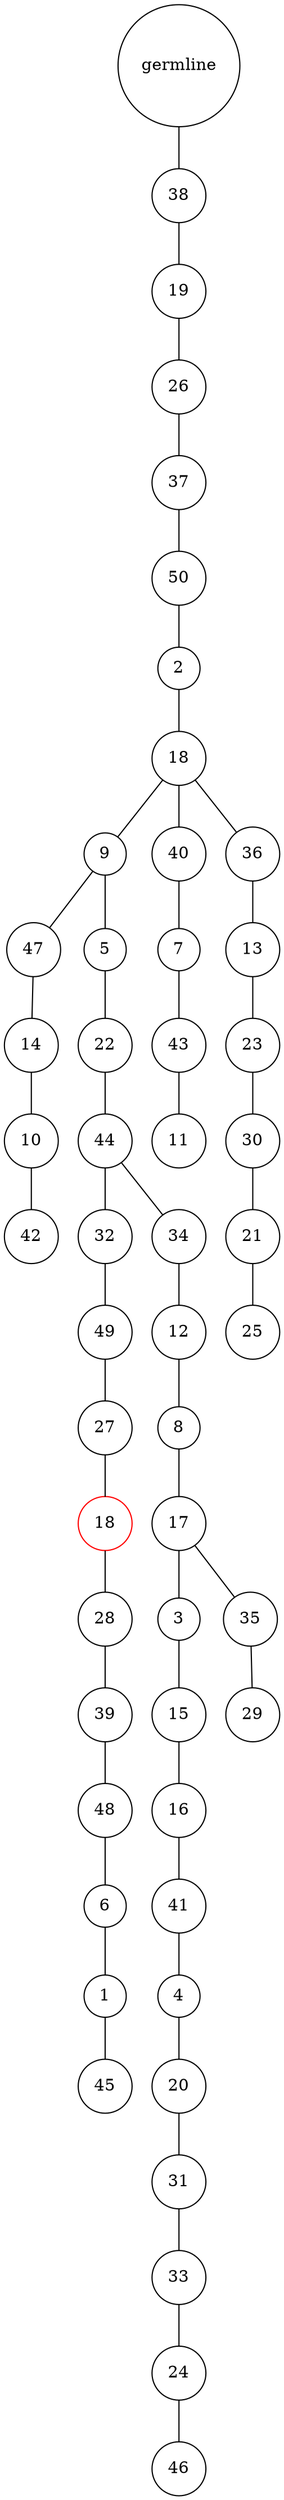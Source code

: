 graph {
	rankdir=UD;
	splines=line;
	node [shape=circle]
	"0x7f2d3c3176d0" [label="germline"];
	"0x7f2d3c317700" [label="38"];
	"0x7f2d3c3176d0" -- "0x7f2d3c317700" ;
	"0x7f2d3c317730" [label="19"];
	"0x7f2d3c317700" -- "0x7f2d3c317730" ;
	"0x7f2d3c317760" [label="26"];
	"0x7f2d3c317730" -- "0x7f2d3c317760" ;
	"0x7f2d3c317790" [label="37"];
	"0x7f2d3c317760" -- "0x7f2d3c317790" ;
	"0x7f2d3c3177c0" [label="50"];
	"0x7f2d3c317790" -- "0x7f2d3c3177c0" ;
	"0x7f2d3c3177f0" [label="2"];
	"0x7f2d3c3177c0" -- "0x7f2d3c3177f0" ;
	"0x7f2d3c317820" [label="18"];
	"0x7f2d3c3177f0" -- "0x7f2d3c317820" ;
	"0x7f2d3c317850" [label="9"];
	"0x7f2d3c317820" -- "0x7f2d3c317850" ;
	"0x7f2d3c317880" [label="47"];
	"0x7f2d3c317850" -- "0x7f2d3c317880" ;
	"0x7f2d3c3178b0" [label="14"];
	"0x7f2d3c317880" -- "0x7f2d3c3178b0" ;
	"0x7f2d3c3178e0" [label="10"];
	"0x7f2d3c3178b0" -- "0x7f2d3c3178e0" ;
	"0x7f2d3c317910" [label="42"];
	"0x7f2d3c3178e0" -- "0x7f2d3c317910" ;
	"0x7f2d3c317940" [label="5"];
	"0x7f2d3c317850" -- "0x7f2d3c317940" ;
	"0x7f2d3c317970" [label="22"];
	"0x7f2d3c317940" -- "0x7f2d3c317970" ;
	"0x7f2d3c3179a0" [label="44"];
	"0x7f2d3c317970" -- "0x7f2d3c3179a0" ;
	"0x7f2d3c3179d0" [label="32"];
	"0x7f2d3c3179a0" -- "0x7f2d3c3179d0" ;
	"0x7f2d3c317a00" [label="49"];
	"0x7f2d3c3179d0" -- "0x7f2d3c317a00" ;
	"0x7f2d3c317a30" [label="27"];
	"0x7f2d3c317a00" -- "0x7f2d3c317a30" ;
	"0x7f2d3c317a60" [label="18",color="red"];
	"0x7f2d3c317a30" -- "0x7f2d3c317a60" ;
	"0x7f2d3c317a90" [label="28"];
	"0x7f2d3c317a60" -- "0x7f2d3c317a90" ;
	"0x7f2d3c317ac0" [label="39"];
	"0x7f2d3c317a90" -- "0x7f2d3c317ac0" ;
	"0x7f2d3c317af0" [label="48"];
	"0x7f2d3c317ac0" -- "0x7f2d3c317af0" ;
	"0x7f2d3c317b20" [label="6"];
	"0x7f2d3c317af0" -- "0x7f2d3c317b20" ;
	"0x7f2d3c317b50" [label="1"];
	"0x7f2d3c317b20" -- "0x7f2d3c317b50" ;
	"0x7f2d3c317b80" [label="45"];
	"0x7f2d3c317b50" -- "0x7f2d3c317b80" ;
	"0x7f2d3c317bb0" [label="34"];
	"0x7f2d3c3179a0" -- "0x7f2d3c317bb0" ;
	"0x7f2d3c317be0" [label="12"];
	"0x7f2d3c317bb0" -- "0x7f2d3c317be0" ;
	"0x7f2d3c317c10" [label="8"];
	"0x7f2d3c317be0" -- "0x7f2d3c317c10" ;
	"0x7f2d3c317c40" [label="17"];
	"0x7f2d3c317c10" -- "0x7f2d3c317c40" ;
	"0x7f2d3c317c70" [label="3"];
	"0x7f2d3c317c40" -- "0x7f2d3c317c70" ;
	"0x7f2d3c317ca0" [label="15"];
	"0x7f2d3c317c70" -- "0x7f2d3c317ca0" ;
	"0x7f2d3c317cd0" [label="16"];
	"0x7f2d3c317ca0" -- "0x7f2d3c317cd0" ;
	"0x7f2d3c317d00" [label="41"];
	"0x7f2d3c317cd0" -- "0x7f2d3c317d00" ;
	"0x7f2d3c317d30" [label="4"];
	"0x7f2d3c317d00" -- "0x7f2d3c317d30" ;
	"0x7f2d3c317d60" [label="20"];
	"0x7f2d3c317d30" -- "0x7f2d3c317d60" ;
	"0x7f2d3c317d90" [label="31"];
	"0x7f2d3c317d60" -- "0x7f2d3c317d90" ;
	"0x7f2d3c317dc0" [label="33"];
	"0x7f2d3c317d90" -- "0x7f2d3c317dc0" ;
	"0x7f2d3c317df0" [label="24"];
	"0x7f2d3c317dc0" -- "0x7f2d3c317df0" ;
	"0x7f2d3c317e20" [label="46"];
	"0x7f2d3c317df0" -- "0x7f2d3c317e20" ;
	"0x7f2d3c317e50" [label="35"];
	"0x7f2d3c317c40" -- "0x7f2d3c317e50" ;
	"0x7f2d3c317e80" [label="29"];
	"0x7f2d3c317e50" -- "0x7f2d3c317e80" ;
	"0x7f2d3c317eb0" [label="40"];
	"0x7f2d3c317820" -- "0x7f2d3c317eb0" ;
	"0x7f2d3c317ee0" [label="7"];
	"0x7f2d3c317eb0" -- "0x7f2d3c317ee0" ;
	"0x7f2d3c317f10" [label="43"];
	"0x7f2d3c317ee0" -- "0x7f2d3c317f10" ;
	"0x7f2d3c317f40" [label="11"];
	"0x7f2d3c317f10" -- "0x7f2d3c317f40" ;
	"0x7f2d3c317f70" [label="36"];
	"0x7f2d3c317820" -- "0x7f2d3c317f70" ;
	"0x7f2d3c317fa0" [label="13"];
	"0x7f2d3c317f70" -- "0x7f2d3c317fa0" ;
	"0x7f2d3c317fd0" [label="23"];
	"0x7f2d3c317fa0" -- "0x7f2d3c317fd0" ;
	"0x7f2d3c320040" [label="30"];
	"0x7f2d3c317fd0" -- "0x7f2d3c320040" ;
	"0x7f2d3c320070" [label="21"];
	"0x7f2d3c320040" -- "0x7f2d3c320070" ;
	"0x7f2d3c3200a0" [label="25"];
	"0x7f2d3c320070" -- "0x7f2d3c3200a0" ;
}
